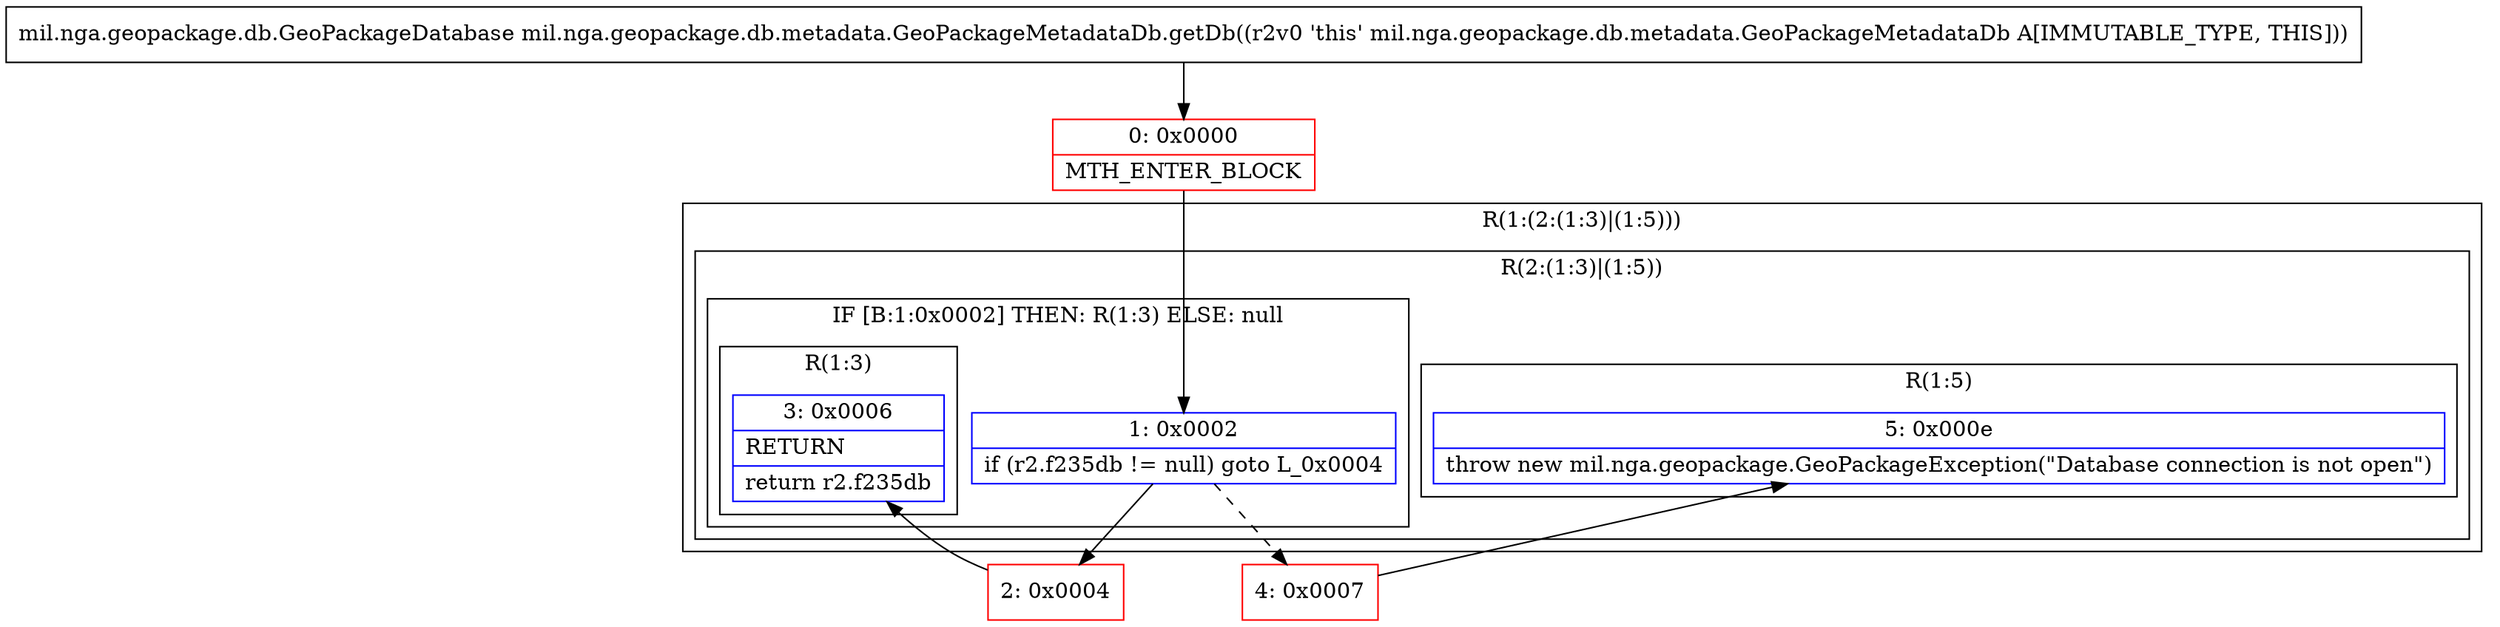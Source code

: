digraph "CFG formil.nga.geopackage.db.metadata.GeoPackageMetadataDb.getDb()Lmil\/nga\/geopackage\/db\/GeoPackageDatabase;" {
subgraph cluster_Region_904110977 {
label = "R(1:(2:(1:3)|(1:5)))";
node [shape=record,color=blue];
subgraph cluster_Region_1195453062 {
label = "R(2:(1:3)|(1:5))";
node [shape=record,color=blue];
subgraph cluster_IfRegion_680884605 {
label = "IF [B:1:0x0002] THEN: R(1:3) ELSE: null";
node [shape=record,color=blue];
Node_1 [shape=record,label="{1\:\ 0x0002|if (r2.f235db != null) goto L_0x0004\l}"];
subgraph cluster_Region_1500773007 {
label = "R(1:3)";
node [shape=record,color=blue];
Node_3 [shape=record,label="{3\:\ 0x0006|RETURN\l|return r2.f235db\l}"];
}
}
subgraph cluster_Region_1898231179 {
label = "R(1:5)";
node [shape=record,color=blue];
Node_5 [shape=record,label="{5\:\ 0x000e|throw new mil.nga.geopackage.GeoPackageException(\"Database connection is not open\")\l}"];
}
}
}
Node_0 [shape=record,color=red,label="{0\:\ 0x0000|MTH_ENTER_BLOCK\l}"];
Node_2 [shape=record,color=red,label="{2\:\ 0x0004}"];
Node_4 [shape=record,color=red,label="{4\:\ 0x0007}"];
MethodNode[shape=record,label="{mil.nga.geopackage.db.GeoPackageDatabase mil.nga.geopackage.db.metadata.GeoPackageMetadataDb.getDb((r2v0 'this' mil.nga.geopackage.db.metadata.GeoPackageMetadataDb A[IMMUTABLE_TYPE, THIS])) }"];
MethodNode -> Node_0;
Node_1 -> Node_2;
Node_1 -> Node_4[style=dashed];
Node_0 -> Node_1;
Node_2 -> Node_3;
Node_4 -> Node_5;
}

